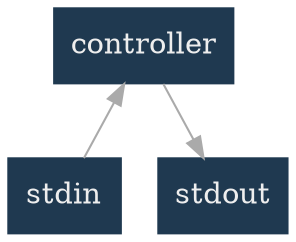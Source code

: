 // [[file:~/projects/hyperq/hyperq.org::*dot][dot:1]]

digraph G {
        node [label="\N"];
        node [style=filled, color="#1f3950",fontcolor="#eeeeee",shape=box];
        controller -> stdin [color="#aaaaaa", dir=back]
        controller -> stdout [color="#aaaaaa"]
}

// dot:1 ends here
